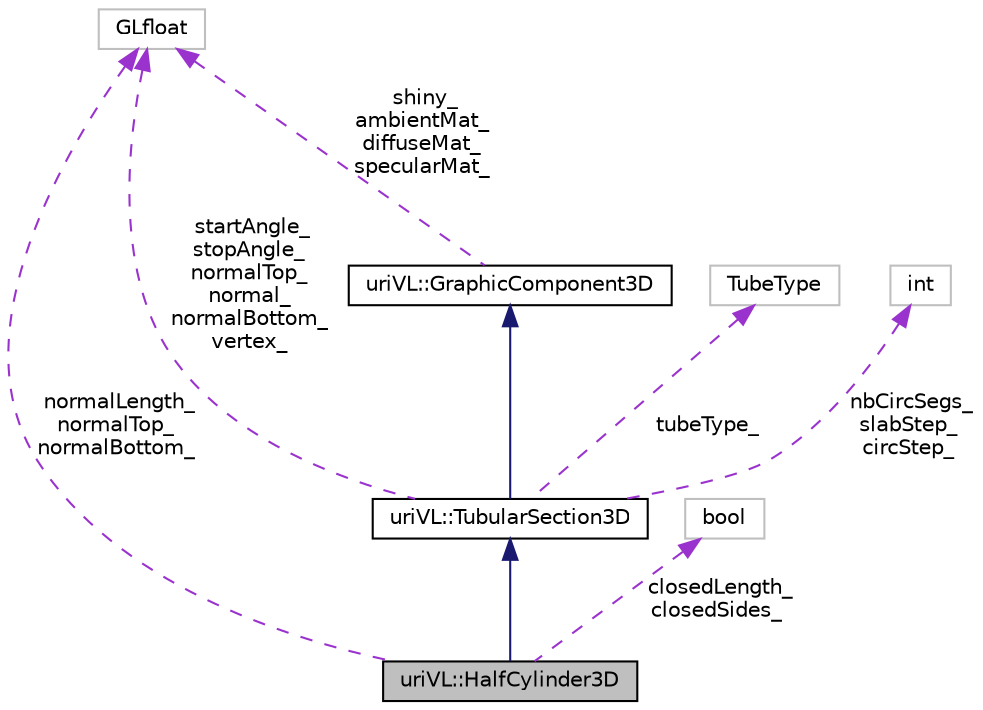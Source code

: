 digraph "uriVL::HalfCylinder3D"
{
  edge [fontname="Helvetica",fontsize="10",labelfontname="Helvetica",labelfontsize="10"];
  node [fontname="Helvetica",fontsize="10",shape=record];
  Node1 [label="uriVL::HalfCylinder3D",height=0.2,width=0.4,color="black", fillcolor="grey75", style="filled", fontcolor="black"];
  Node2 -> Node1 [dir="back",color="midnightblue",fontsize="10",style="solid",fontname="Helvetica"];
  Node2 [label="uriVL::TubularSection3D",height=0.2,width=0.4,color="black", fillcolor="white", style="filled",URL="$classuriVL_1_1TubularSection3D.html",tooltip="TubularSection3D class. "];
  Node3 -> Node2 [dir="back",color="midnightblue",fontsize="10",style="solid",fontname="Helvetica"];
  Node3 [label="uriVL::GraphicComponent3D",height=0.2,width=0.4,color="black", fillcolor="white", style="filled",URL="$classuriVL_1_1GraphicComponent3D.html",tooltip="This is the parent class for all basic 3D shapes (boxes, cylinders, quad and triangle meshes..."];
  Node4 -> Node3 [dir="back",color="darkorchid3",fontsize="10",style="dashed",label=" shiny_\nambientMat_\ndiffuseMat_\nspecularMat_" ,fontname="Helvetica"];
  Node4 [label="GLfloat",height=0.2,width=0.4,color="grey75", fillcolor="white", style="filled"];
  Node5 -> Node2 [dir="back",color="darkorchid3",fontsize="10",style="dashed",label=" tubeType_" ,fontname="Helvetica"];
  Node5 [label="TubeType",height=0.2,width=0.4,color="grey75", fillcolor="white", style="filled"];
  Node4 -> Node2 [dir="back",color="darkorchid3",fontsize="10",style="dashed",label=" startAngle_\nstopAngle_\nnormalTop_\nnormal_\nnormalBottom_\nvertex_" ,fontname="Helvetica"];
  Node6 -> Node2 [dir="back",color="darkorchid3",fontsize="10",style="dashed",label=" nbCircSegs_\nslabStep_\ncircStep_" ,fontname="Helvetica"];
  Node6 [label="int",height=0.2,width=0.4,color="grey75", fillcolor="white", style="filled"];
  Node4 -> Node1 [dir="back",color="darkorchid3",fontsize="10",style="dashed",label=" normalLength_\nnormalTop_\nnormalBottom_" ,fontname="Helvetica"];
  Node7 -> Node1 [dir="back",color="darkorchid3",fontsize="10",style="dashed",label=" closedLength_\nclosedSides_" ,fontname="Helvetica"];
  Node7 [label="bool",height=0.2,width=0.4,color="grey75", fillcolor="white", style="filled"];
}
